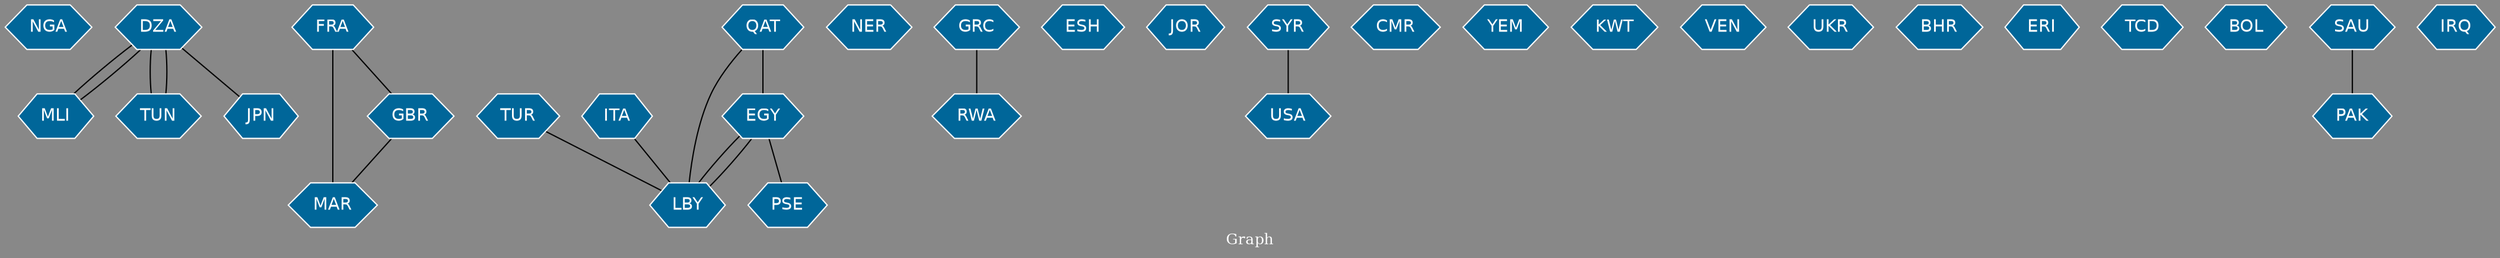 // Countries together in item graph
graph {
	graph [bgcolor="#888888" fontcolor=white fontsize=12 label="Graph" outputorder=edgesfirst overlap=prism]
	node [color=white fillcolor="#006699" fontcolor=white fontname=Helvetica shape=hexagon style=filled]
	edge [arrowhead=open color=black fontcolor=white fontname=Courier fontsize=12]
		NGA [label=NGA]
		DZA [label=DZA]
		MLI [label=MLI]
		FRA [label=FRA]
		EGY [label=EGY]
		LBY [label=LBY]
		TUN [label=TUN]
		MAR [label=MAR]
		NER [label=NER]
		GRC [label=GRC]
		TUR [label=TUR]
		ESH [label=ESH]
		JOR [label=JOR]
		SYR [label=SYR]
		CMR [label=CMR]
		RWA [label=RWA]
		JPN [label=JPN]
		YEM [label=YEM]
		KWT [label=KWT]
		USA [label=USA]
		VEN [label=VEN]
		UKR [label=UKR]
		BHR [label=BHR]
		PSE [label=PSE]
		ITA [label=ITA]
		QAT [label=QAT]
		ERI [label=ERI]
		TCD [label=TCD]
		BOL [label=BOL]
		GBR [label=GBR]
		SAU [label=SAU]
		PAK [label=PAK]
		IRQ [label=IRQ]
			QAT -- EGY [weight=3]
			TUR -- LBY [weight=1]
			SYR -- USA [weight=1]
			LBY -- EGY [weight=2]
			GBR -- MAR [weight=1]
			DZA -- TUN [weight=1]
			EGY -- LBY [weight=1]
			QAT -- LBY [weight=1]
			DZA -- JPN [weight=1]
			FRA -- GBR [weight=1]
			SAU -- PAK [weight=1]
			DZA -- MLI [weight=1]
			FRA -- MAR [weight=4]
			GRC -- RWA [weight=1]
			EGY -- PSE [weight=1]
			ITA -- LBY [weight=1]
			MLI -- DZA [weight=1]
			TUN -- DZA [weight=1]
}